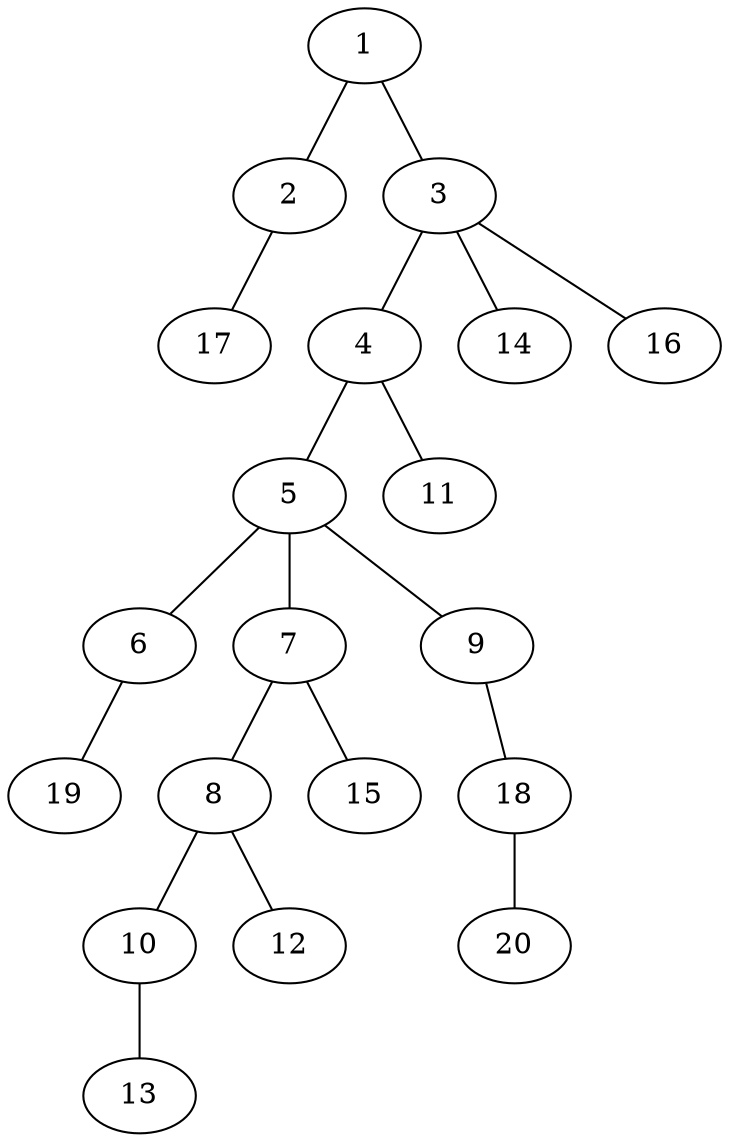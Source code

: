 graph graphname {1--2
1--3
2--17
3--4
3--14
3--16
4--5
4--11
5--6
5--7
5--9
6--19
7--8
7--15
8--10
8--12
9--18
10--13
18--20
}